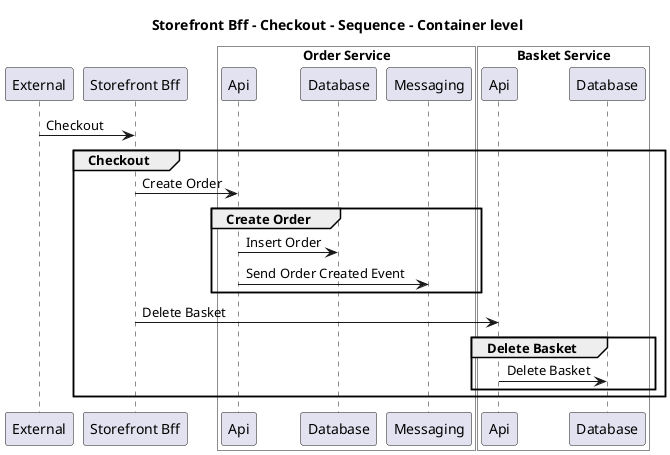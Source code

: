 @startuml

title Storefront Bff - Checkout - Sequence - Container level

participant "External" as C4InterFlow.SoftwareSystems.ExternalSystem
participant "Storefront Bff" as ECommercePlatform.SoftwareSystems.StorefrontBff

box "Order Service" #White
    participant "Api" as ECommercePlatform.SoftwareSystems.OrderService.Containers.Api
    participant "Database" as ECommercePlatform.SoftwareSystems.OrderService.Containers.Database
    participant "Messaging" as ECommercePlatform.SoftwareSystems.OrderService.Containers.Messaging
end box


box "Basket Service" #White
    participant "Api" as ECommercePlatform.SoftwareSystems.BasketService.Containers.Api
    participant "Database" as ECommercePlatform.SoftwareSystems.BasketService.Containers.Database
end box


C4InterFlow.SoftwareSystems.ExternalSystem -> ECommercePlatform.SoftwareSystems.StorefrontBff : Checkout
group Checkout
ECommercePlatform.SoftwareSystems.StorefrontBff -> ECommercePlatform.SoftwareSystems.OrderService.Containers.Api : Create Order
group Create Order
ECommercePlatform.SoftwareSystems.OrderService.Containers.Api -> ECommercePlatform.SoftwareSystems.OrderService.Containers.Database : Insert Order
ECommercePlatform.SoftwareSystems.OrderService.Containers.Api -> ECommercePlatform.SoftwareSystems.OrderService.Containers.Messaging : Send Order Created Event
end
ECommercePlatform.SoftwareSystems.StorefrontBff -> ECommercePlatform.SoftwareSystems.BasketService.Containers.Api : Delete Basket
group Delete Basket
ECommercePlatform.SoftwareSystems.BasketService.Containers.Api -> ECommercePlatform.SoftwareSystems.BasketService.Containers.Database : Delete Basket
end
end


@enduml
